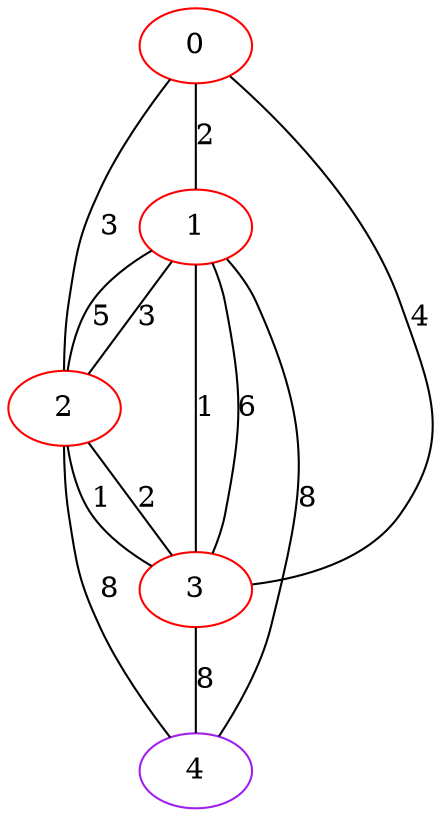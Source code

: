 graph "" {
0 [color=red, weight=1];
1 [color=red, weight=1];
2 [color=red, weight=1];
3 [color=red, weight=1];
4 [color=purple, weight=4];
0 -- 1  [key=0, label=2];
0 -- 2  [key=0, label=3];
0 -- 3  [key=0, label=4];
1 -- 2  [key=0, label=3];
1 -- 2  [key=1, label=5];
1 -- 3  [key=0, label=1];
1 -- 3  [key=1, label=6];
1 -- 4  [key=0, label=8];
2 -- 3  [key=0, label=2];
2 -- 3  [key=1, label=1];
2 -- 4  [key=0, label=8];
3 -- 4  [key=0, label=8];
}
